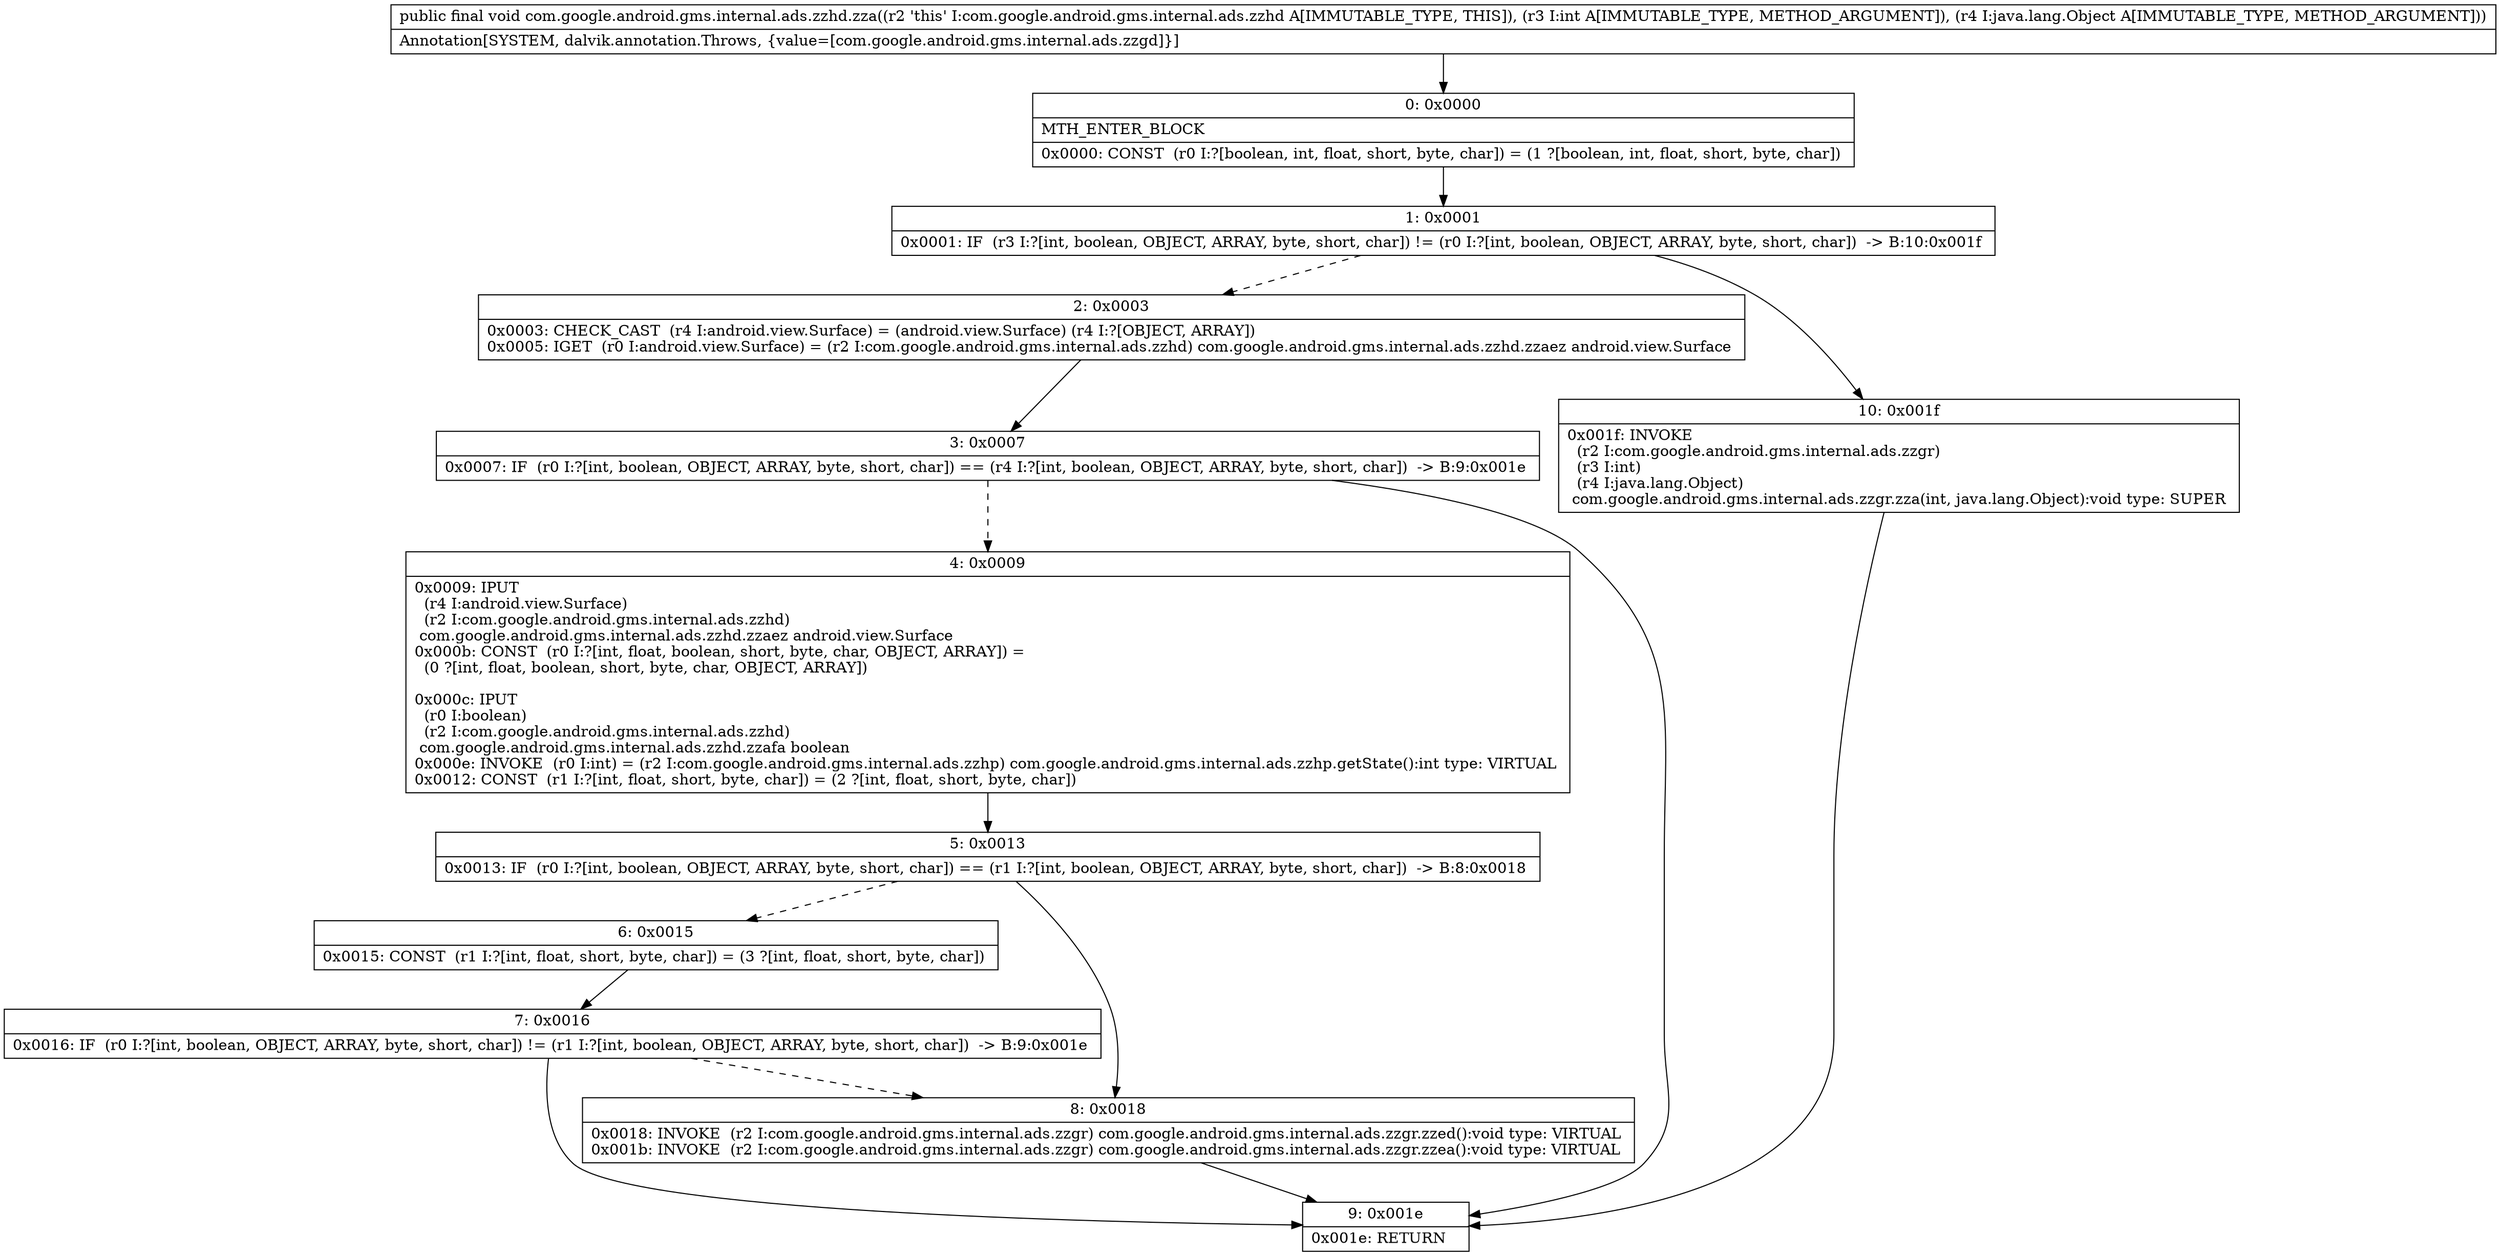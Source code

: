digraph "CFG forcom.google.android.gms.internal.ads.zzhd.zza(ILjava\/lang\/Object;)V" {
Node_0 [shape=record,label="{0\:\ 0x0000|MTH_ENTER_BLOCK\l|0x0000: CONST  (r0 I:?[boolean, int, float, short, byte, char]) = (1 ?[boolean, int, float, short, byte, char]) \l}"];
Node_1 [shape=record,label="{1\:\ 0x0001|0x0001: IF  (r3 I:?[int, boolean, OBJECT, ARRAY, byte, short, char]) != (r0 I:?[int, boolean, OBJECT, ARRAY, byte, short, char])  \-\> B:10:0x001f \l}"];
Node_2 [shape=record,label="{2\:\ 0x0003|0x0003: CHECK_CAST  (r4 I:android.view.Surface) = (android.view.Surface) (r4 I:?[OBJECT, ARRAY]) \l0x0005: IGET  (r0 I:android.view.Surface) = (r2 I:com.google.android.gms.internal.ads.zzhd) com.google.android.gms.internal.ads.zzhd.zzaez android.view.Surface \l}"];
Node_3 [shape=record,label="{3\:\ 0x0007|0x0007: IF  (r0 I:?[int, boolean, OBJECT, ARRAY, byte, short, char]) == (r4 I:?[int, boolean, OBJECT, ARRAY, byte, short, char])  \-\> B:9:0x001e \l}"];
Node_4 [shape=record,label="{4\:\ 0x0009|0x0009: IPUT  \l  (r4 I:android.view.Surface)\l  (r2 I:com.google.android.gms.internal.ads.zzhd)\l com.google.android.gms.internal.ads.zzhd.zzaez android.view.Surface \l0x000b: CONST  (r0 I:?[int, float, boolean, short, byte, char, OBJECT, ARRAY]) = \l  (0 ?[int, float, boolean, short, byte, char, OBJECT, ARRAY])\l \l0x000c: IPUT  \l  (r0 I:boolean)\l  (r2 I:com.google.android.gms.internal.ads.zzhd)\l com.google.android.gms.internal.ads.zzhd.zzafa boolean \l0x000e: INVOKE  (r0 I:int) = (r2 I:com.google.android.gms.internal.ads.zzhp) com.google.android.gms.internal.ads.zzhp.getState():int type: VIRTUAL \l0x0012: CONST  (r1 I:?[int, float, short, byte, char]) = (2 ?[int, float, short, byte, char]) \l}"];
Node_5 [shape=record,label="{5\:\ 0x0013|0x0013: IF  (r0 I:?[int, boolean, OBJECT, ARRAY, byte, short, char]) == (r1 I:?[int, boolean, OBJECT, ARRAY, byte, short, char])  \-\> B:8:0x0018 \l}"];
Node_6 [shape=record,label="{6\:\ 0x0015|0x0015: CONST  (r1 I:?[int, float, short, byte, char]) = (3 ?[int, float, short, byte, char]) \l}"];
Node_7 [shape=record,label="{7\:\ 0x0016|0x0016: IF  (r0 I:?[int, boolean, OBJECT, ARRAY, byte, short, char]) != (r1 I:?[int, boolean, OBJECT, ARRAY, byte, short, char])  \-\> B:9:0x001e \l}"];
Node_8 [shape=record,label="{8\:\ 0x0018|0x0018: INVOKE  (r2 I:com.google.android.gms.internal.ads.zzgr) com.google.android.gms.internal.ads.zzgr.zzed():void type: VIRTUAL \l0x001b: INVOKE  (r2 I:com.google.android.gms.internal.ads.zzgr) com.google.android.gms.internal.ads.zzgr.zzea():void type: VIRTUAL \l}"];
Node_9 [shape=record,label="{9\:\ 0x001e|0x001e: RETURN   \l}"];
Node_10 [shape=record,label="{10\:\ 0x001f|0x001f: INVOKE  \l  (r2 I:com.google.android.gms.internal.ads.zzgr)\l  (r3 I:int)\l  (r4 I:java.lang.Object)\l com.google.android.gms.internal.ads.zzgr.zza(int, java.lang.Object):void type: SUPER \l}"];
MethodNode[shape=record,label="{public final void com.google.android.gms.internal.ads.zzhd.zza((r2 'this' I:com.google.android.gms.internal.ads.zzhd A[IMMUTABLE_TYPE, THIS]), (r3 I:int A[IMMUTABLE_TYPE, METHOD_ARGUMENT]), (r4 I:java.lang.Object A[IMMUTABLE_TYPE, METHOD_ARGUMENT]))  | Annotation[SYSTEM, dalvik.annotation.Throws, \{value=[com.google.android.gms.internal.ads.zzgd]\}]\l}"];
MethodNode -> Node_0;
Node_0 -> Node_1;
Node_1 -> Node_2[style=dashed];
Node_1 -> Node_10;
Node_2 -> Node_3;
Node_3 -> Node_4[style=dashed];
Node_3 -> Node_9;
Node_4 -> Node_5;
Node_5 -> Node_6[style=dashed];
Node_5 -> Node_8;
Node_6 -> Node_7;
Node_7 -> Node_8[style=dashed];
Node_7 -> Node_9;
Node_8 -> Node_9;
Node_10 -> Node_9;
}

